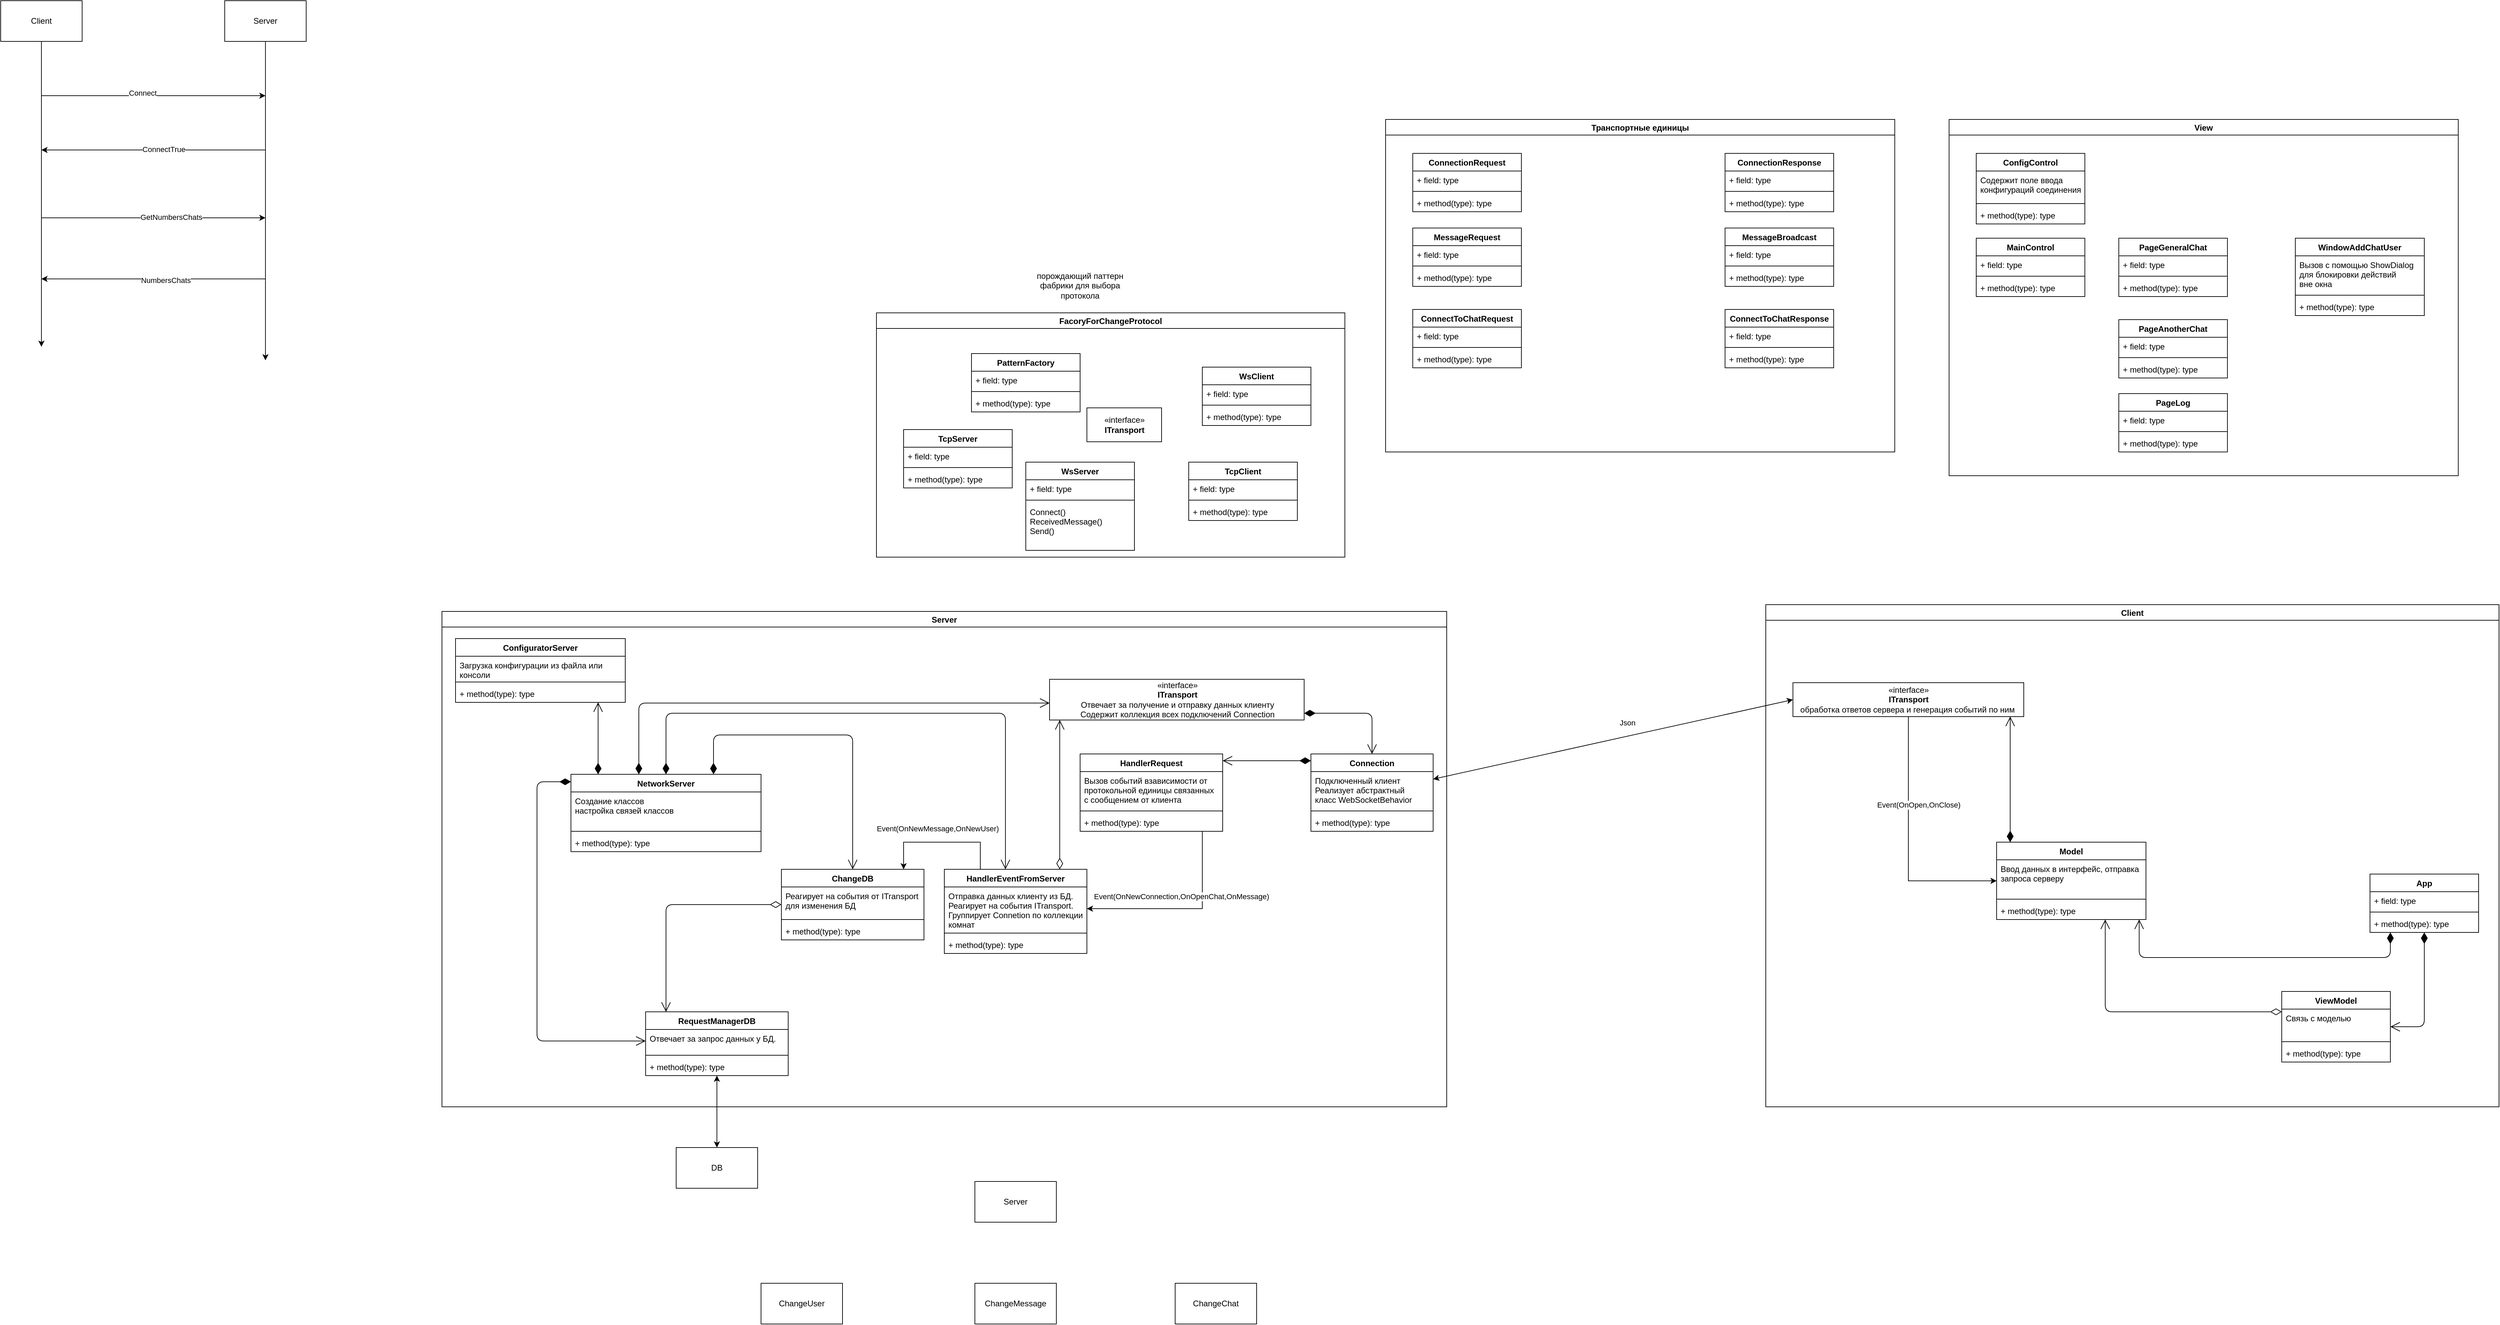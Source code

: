 <mxfile version="13.7.9" type="device"><diagram id="jse17iVmVhBiefRwXNWF" name="Page-1"><mxGraphModel dx="3362" dy="1932" grid="1" gridSize="10" guides="1" tooltips="1" connect="1" arrows="1" fold="1" page="1" pageScale="1" pageWidth="850" pageHeight="1100" math="0" shadow="0"><root><mxCell id="0"/><mxCell id="1" parent="0"/><mxCell id="Xx_1zSFex9UAp5-x8c1F-37" value="Server" style="swimlane;" parent="1" vertex="1"><mxGeometry x="-1000" y="-120" width="1480" height="730" as="geometry"/></mxCell><mxCell id="-w2Rr8TFvoVWW7aLAeK2-1" value="ConfiguratorServer" style="swimlane;fontStyle=1;align=center;verticalAlign=top;childLayout=stackLayout;horizontal=1;startSize=26;horizontalStack=0;resizeParent=1;resizeParentMax=0;resizeLast=0;collapsible=1;marginBottom=0;" parent="Xx_1zSFex9UAp5-x8c1F-37" vertex="1"><mxGeometry x="20" y="40" width="250" height="94" as="geometry"/></mxCell><mxCell id="-w2Rr8TFvoVWW7aLAeK2-2" value="Загрузка конфигурации из файла или &#10;консоли" style="text;strokeColor=none;fillColor=none;align=left;verticalAlign=top;spacingLeft=4;spacingRight=4;overflow=hidden;rotatable=0;points=[[0,0.5],[1,0.5]];portConstraint=eastwest;" parent="-w2Rr8TFvoVWW7aLAeK2-1" vertex="1"><mxGeometry y="26" width="250" height="34" as="geometry"/></mxCell><mxCell id="-w2Rr8TFvoVWW7aLAeK2-3" value="" style="line;strokeWidth=1;fillColor=none;align=left;verticalAlign=middle;spacingTop=-1;spacingLeft=3;spacingRight=3;rotatable=0;labelPosition=right;points=[];portConstraint=eastwest;" parent="-w2Rr8TFvoVWW7aLAeK2-1" vertex="1"><mxGeometry y="60" width="250" height="8" as="geometry"/></mxCell><mxCell id="-w2Rr8TFvoVWW7aLAeK2-4" value="+ method(type): type" style="text;strokeColor=none;fillColor=none;align=left;verticalAlign=top;spacingLeft=4;spacingRight=4;overflow=hidden;rotatable=0;points=[[0,0.5],[1,0.5]];portConstraint=eastwest;" parent="-w2Rr8TFvoVWW7aLAeK2-1" vertex="1"><mxGeometry y="68" width="250" height="26" as="geometry"/></mxCell><mxCell id="-w2Rr8TFvoVWW7aLAeK2-32" value="Connection" style="swimlane;fontStyle=1;align=center;verticalAlign=top;childLayout=stackLayout;horizontal=1;startSize=26;horizontalStack=0;resizeParent=1;resizeParentMax=0;resizeLast=0;collapsible=1;marginBottom=0;" parent="Xx_1zSFex9UAp5-x8c1F-37" vertex="1"><mxGeometry x="1280" y="210" width="180" height="114" as="geometry"/></mxCell><mxCell id="-w2Rr8TFvoVWW7aLAeK2-33" value="Подключенный клиент&#10;Реализует абстрактный &#10;класс WebSocketBehavior" style="text;strokeColor=none;fillColor=none;align=left;verticalAlign=top;spacingLeft=4;spacingRight=4;overflow=hidden;rotatable=0;points=[[0,0.5],[1,0.5]];portConstraint=eastwest;" parent="-w2Rr8TFvoVWW7aLAeK2-32" vertex="1"><mxGeometry y="26" width="180" height="54" as="geometry"/></mxCell><mxCell id="-w2Rr8TFvoVWW7aLAeK2-34" value="" style="line;strokeWidth=1;fillColor=none;align=left;verticalAlign=middle;spacingTop=-1;spacingLeft=3;spacingRight=3;rotatable=0;labelPosition=right;points=[];portConstraint=eastwest;" parent="-w2Rr8TFvoVWW7aLAeK2-32" vertex="1"><mxGeometry y="80" width="180" height="8" as="geometry"/></mxCell><mxCell id="-w2Rr8TFvoVWW7aLAeK2-35" value="+ method(type): type" style="text;strokeColor=none;fillColor=none;align=left;verticalAlign=top;spacingLeft=4;spacingRight=4;overflow=hidden;rotatable=0;points=[[0,0.5],[1,0.5]];portConstraint=eastwest;" parent="-w2Rr8TFvoVWW7aLAeK2-32" vertex="1"><mxGeometry y="88" width="180" height="26" as="geometry"/></mxCell><mxCell id="-w2Rr8TFvoVWW7aLAeK2-37" value="HandlerRequest" style="swimlane;fontStyle=1;align=center;verticalAlign=top;childLayout=stackLayout;horizontal=1;startSize=26;horizontalStack=0;resizeParent=1;resizeParentMax=0;resizeLast=0;collapsible=1;marginBottom=0;" parent="Xx_1zSFex9UAp5-x8c1F-37" vertex="1"><mxGeometry x="940" y="210" width="210" height="114" as="geometry"/></mxCell><mxCell id="-w2Rr8TFvoVWW7aLAeK2-38" value="Вызов событий взависимости от&#10;протокольной единицы связанных&#10;с сообщением от клиента" style="text;strokeColor=none;fillColor=none;align=left;verticalAlign=top;spacingLeft=4;spacingRight=4;overflow=hidden;rotatable=0;points=[[0,0.5],[1,0.5]];portConstraint=eastwest;" parent="-w2Rr8TFvoVWW7aLAeK2-37" vertex="1"><mxGeometry y="26" width="210" height="54" as="geometry"/></mxCell><mxCell id="-w2Rr8TFvoVWW7aLAeK2-39" value="" style="line;strokeWidth=1;fillColor=none;align=left;verticalAlign=middle;spacingTop=-1;spacingLeft=3;spacingRight=3;rotatable=0;labelPosition=right;points=[];portConstraint=eastwest;" parent="-w2Rr8TFvoVWW7aLAeK2-37" vertex="1"><mxGeometry y="80" width="210" height="8" as="geometry"/></mxCell><mxCell id="-w2Rr8TFvoVWW7aLAeK2-40" value="+ method(type): type" style="text;strokeColor=none;fillColor=none;align=left;verticalAlign=top;spacingLeft=4;spacingRight=4;overflow=hidden;rotatable=0;points=[[0,0.5],[1,0.5]];portConstraint=eastwest;" parent="-w2Rr8TFvoVWW7aLAeK2-37" vertex="1"><mxGeometry y="88" width="210" height="26" as="geometry"/></mxCell><mxCell id="Xx_1zSFex9UAp5-x8c1F-51" value="NetworkServer" style="swimlane;fontStyle=1;align=center;verticalAlign=top;childLayout=stackLayout;horizontal=1;startSize=26;horizontalStack=0;resizeParent=1;resizeParentMax=0;resizeLast=0;collapsible=1;marginBottom=0;" parent="Xx_1zSFex9UAp5-x8c1F-37" vertex="1"><mxGeometry x="190" y="240" width="280" height="114" as="geometry"/></mxCell><mxCell id="Xx_1zSFex9UAp5-x8c1F-52" value="Создание классов&#10;настройка связей классов" style="text;strokeColor=none;fillColor=none;align=left;verticalAlign=top;spacingLeft=4;spacingRight=4;overflow=hidden;rotatable=0;points=[[0,0.5],[1,0.5]];portConstraint=eastwest;" parent="Xx_1zSFex9UAp5-x8c1F-51" vertex="1"><mxGeometry y="26" width="280" height="54" as="geometry"/></mxCell><mxCell id="Xx_1zSFex9UAp5-x8c1F-53" value="" style="line;strokeWidth=1;fillColor=none;align=left;verticalAlign=middle;spacingTop=-1;spacingLeft=3;spacingRight=3;rotatable=0;labelPosition=right;points=[];portConstraint=eastwest;" parent="Xx_1zSFex9UAp5-x8c1F-51" vertex="1"><mxGeometry y="80" width="280" height="8" as="geometry"/></mxCell><mxCell id="Xx_1zSFex9UAp5-x8c1F-54" value="+ method(type): type" style="text;strokeColor=none;fillColor=none;align=left;verticalAlign=top;spacingLeft=4;spacingRight=4;overflow=hidden;rotatable=0;points=[[0,0.5],[1,0.5]];portConstraint=eastwest;" parent="Xx_1zSFex9UAp5-x8c1F-51" vertex="1"><mxGeometry y="88" width="280" height="26" as="geometry"/></mxCell><mxCell id="DeAmgJyLJ6oGBZ568xcS-81" value="Event(OnNewMessage,OnNewUser)" style="edgeStyle=orthogonalEdgeStyle;rounded=0;orthogonalLoop=1;jettySize=auto;html=1;" parent="Xx_1zSFex9UAp5-x8c1F-37" source="zUC1sr2OOhzAdwgwk2Mr-27" target="zUC1sr2OOhzAdwgwk2Mr-1" edge="1"><mxGeometry x="0.067" y="-20" relative="1" as="geometry"><mxPoint x="770" y="370" as="sourcePoint"/><Array as="points"><mxPoint x="793" y="340"/><mxPoint x="680" y="340"/></Array><mxPoint as="offset"/></mxGeometry></mxCell><mxCell id="zUC1sr2OOhzAdwgwk2Mr-27" value="HandlerEventFromServer" style="swimlane;fontStyle=1;align=center;verticalAlign=top;childLayout=stackLayout;horizontal=1;startSize=26;horizontalStack=0;resizeParent=1;resizeParentMax=0;resizeLast=0;collapsible=1;marginBottom=0;" parent="Xx_1zSFex9UAp5-x8c1F-37" vertex="1"><mxGeometry x="740" y="380" width="210" height="124" as="geometry"/></mxCell><mxCell id="zUC1sr2OOhzAdwgwk2Mr-28" value="Отправка данных клиенту из БД. &#10;Реагирует на события ITransport.&#10;Группирует Connetion по коллекции&#10;комнат" style="text;strokeColor=none;fillColor=none;align=left;verticalAlign=top;spacingLeft=4;spacingRight=4;overflow=hidden;rotatable=0;points=[[0,0.5],[1,0.5]];portConstraint=eastwest;" parent="zUC1sr2OOhzAdwgwk2Mr-27" vertex="1"><mxGeometry y="26" width="210" height="64" as="geometry"/></mxCell><mxCell id="zUC1sr2OOhzAdwgwk2Mr-29" value="" style="line;strokeWidth=1;fillColor=none;align=left;verticalAlign=middle;spacingTop=-1;spacingLeft=3;spacingRight=3;rotatable=0;labelPosition=right;points=[];portConstraint=eastwest;" parent="zUC1sr2OOhzAdwgwk2Mr-27" vertex="1"><mxGeometry y="90" width="210" height="8" as="geometry"/></mxCell><mxCell id="zUC1sr2OOhzAdwgwk2Mr-30" value="+ method(type): type" style="text;strokeColor=none;fillColor=none;align=left;verticalAlign=top;spacingLeft=4;spacingRight=4;overflow=hidden;rotatable=0;points=[[0,0.5],[1,0.5]];portConstraint=eastwest;" parent="zUC1sr2OOhzAdwgwk2Mr-27" vertex="1"><mxGeometry y="98" width="210" height="26" as="geometry"/></mxCell><mxCell id="zUC1sr2OOhzAdwgwk2Mr-1" value="ChangeDB" style="swimlane;fontStyle=1;align=center;verticalAlign=top;childLayout=stackLayout;horizontal=1;startSize=26;horizontalStack=0;resizeParent=1;resizeParentMax=0;resizeLast=0;collapsible=1;marginBottom=0;" parent="Xx_1zSFex9UAp5-x8c1F-37" vertex="1"><mxGeometry x="500" y="380" width="210" height="104" as="geometry"><mxRectangle x="60" y="160" width="100" height="26" as="alternateBounds"/></mxGeometry></mxCell><mxCell id="zUC1sr2OOhzAdwgwk2Mr-2" value="Реагирует на события от ITransport&#10;для изменения БД" style="text;strokeColor=none;fillColor=none;align=left;verticalAlign=top;spacingLeft=4;spacingRight=4;overflow=hidden;rotatable=0;points=[[0,0.5],[1,0.5]];portConstraint=eastwest;" parent="zUC1sr2OOhzAdwgwk2Mr-1" vertex="1"><mxGeometry y="26" width="210" height="44" as="geometry"/></mxCell><mxCell id="zUC1sr2OOhzAdwgwk2Mr-3" value="" style="line;strokeWidth=1;fillColor=none;align=left;verticalAlign=middle;spacingTop=-1;spacingLeft=3;spacingRight=3;rotatable=0;labelPosition=right;points=[];portConstraint=eastwest;" parent="zUC1sr2OOhzAdwgwk2Mr-1" vertex="1"><mxGeometry y="70" width="210" height="8" as="geometry"/></mxCell><mxCell id="zUC1sr2OOhzAdwgwk2Mr-4" value="+ method(type): type" style="text;strokeColor=none;fillColor=none;align=left;verticalAlign=top;spacingLeft=4;spacingRight=4;overflow=hidden;rotatable=0;points=[[0,0.5],[1,0.5]];portConstraint=eastwest;" parent="zUC1sr2OOhzAdwgwk2Mr-1" vertex="1"><mxGeometry y="78" width="210" height="26" as="geometry"/></mxCell><mxCell id="Xx_1zSFex9UAp5-x8c1F-33" value="RequestManagerDB" style="swimlane;fontStyle=1;align=center;verticalAlign=top;childLayout=stackLayout;horizontal=1;startSize=26;horizontalStack=0;resizeParent=1;resizeParentMax=0;resizeLast=0;collapsible=1;marginBottom=0;" parent="Xx_1zSFex9UAp5-x8c1F-37" vertex="1"><mxGeometry x="300" y="590" width="210" height="94" as="geometry"/></mxCell><mxCell id="Xx_1zSFex9UAp5-x8c1F-34" value="Отвечает за запрос данных у БД." style="text;strokeColor=none;fillColor=none;align=left;verticalAlign=top;spacingLeft=4;spacingRight=4;overflow=hidden;rotatable=0;points=[[0,0.5],[1,0.5]];portConstraint=eastwest;" parent="Xx_1zSFex9UAp5-x8c1F-33" vertex="1"><mxGeometry y="26" width="210" height="34" as="geometry"/></mxCell><mxCell id="Xx_1zSFex9UAp5-x8c1F-35" value="" style="line;strokeWidth=1;fillColor=none;align=left;verticalAlign=middle;spacingTop=-1;spacingLeft=3;spacingRight=3;rotatable=0;labelPosition=right;points=[];portConstraint=eastwest;" parent="Xx_1zSFex9UAp5-x8c1F-33" vertex="1"><mxGeometry y="60" width="210" height="8" as="geometry"/></mxCell><mxCell id="Xx_1zSFex9UAp5-x8c1F-36" value="+ method(type): type" style="text;strokeColor=none;fillColor=none;align=left;verticalAlign=top;spacingLeft=4;spacingRight=4;overflow=hidden;rotatable=0;points=[[0,0.5],[1,0.5]];portConstraint=eastwest;" parent="Xx_1zSFex9UAp5-x8c1F-33" vertex="1"><mxGeometry y="68" width="210" height="26" as="geometry"/></mxCell><mxCell id="DeAmgJyLJ6oGBZ568xcS-78" value="Event(OnNewConnection,OnOpenChat,OnMessage)" style="edgeStyle=orthogonalEdgeStyle;rounded=0;orthogonalLoop=1;jettySize=auto;html=1;" parent="Xx_1zSFex9UAp5-x8c1F-37" source="-w2Rr8TFvoVWW7aLAeK2-37" target="zUC1sr2OOhzAdwgwk2Mr-28" edge="1"><mxGeometry x="0.022" y="-18" relative="1" as="geometry"><mxPoint x="1176" y="210" as="sourcePoint"/><Array as="points"><mxPoint x="1120" y="438"/></Array><mxPoint as="offset"/></mxGeometry></mxCell><mxCell id="zUC1sr2OOhzAdwgwk2Mr-25" value="«interface»&lt;br&gt;&lt;b&gt;ITransport&lt;br&gt;&lt;/b&gt;Отвечает за получение и отправку данных клиенту&lt;br&gt;Содержит коллекция всех подключений Connection" style="html=1;" parent="Xx_1zSFex9UAp5-x8c1F-37" vertex="1"><mxGeometry x="895" y="100" width="375" height="60" as="geometry"/></mxCell><mxCell id="tzjQvnnf768sTt3wcMnn-1" value="" style="endArrow=open;html=1;endSize=12;startArrow=diamondThin;startSize=14;startFill=1;edgeStyle=orthogonalEdgeStyle;align=left;verticalAlign=bottom;" parent="Xx_1zSFex9UAp5-x8c1F-37" source="Xx_1zSFex9UAp5-x8c1F-51" target="zUC1sr2OOhzAdwgwk2Mr-27" edge="1"><mxGeometry x="-1" y="3" relative="1" as="geometry"><mxPoint x="925" y="160" as="sourcePoint"/><mxPoint x="600" y="310" as="targetPoint"/><Array as="points"><mxPoint x="330" y="150"/><mxPoint x="830" y="150"/></Array></mxGeometry></mxCell><mxCell id="tzjQvnnf768sTt3wcMnn-5" value="" style="endArrow=open;html=1;endSize=12;startArrow=diamondThin;startSize=14;startFill=1;edgeStyle=orthogonalEdgeStyle;align=left;verticalAlign=bottom;" parent="Xx_1zSFex9UAp5-x8c1F-37" source="Xx_1zSFex9UAp5-x8c1F-51" target="zUC1sr2OOhzAdwgwk2Mr-1" edge="1"><mxGeometry x="-0.081" y="-18" relative="1" as="geometry"><mxPoint x="349" y="230" as="sourcePoint"/><mxPoint x="600" y="345" as="targetPoint"/><Array as="points"><mxPoint x="400" y="182"/><mxPoint x="605" y="182"/></Array><mxPoint as="offset"/></mxGeometry></mxCell><mxCell id="tzjQvnnf768sTt3wcMnn-7" value="" style="endArrow=open;html=1;endSize=12;startArrow=diamondThin;startSize=14;startFill=0;edgeStyle=orthogonalEdgeStyle;align=left;verticalAlign=bottom;" parent="Xx_1zSFex9UAp5-x8c1F-37" source="zUC1sr2OOhzAdwgwk2Mr-1" target="Xx_1zSFex9UAp5-x8c1F-33" edge="1"><mxGeometry x="-1" y="3" relative="1" as="geometry"><mxPoint x="298" y="550" as="sourcePoint"/><mxPoint x="740" y="380" as="targetPoint"/><Array as="points"><mxPoint x="330" y="432"/></Array></mxGeometry></mxCell><mxCell id="-w2Rr8TFvoVWW7aLAeK2-5" value="" style="endArrow=open;html=1;endSize=12;startArrow=diamondThin;startSize=14;startFill=1;edgeStyle=orthogonalEdgeStyle;align=left;verticalAlign=bottom;" parent="Xx_1zSFex9UAp5-x8c1F-37" source="Xx_1zSFex9UAp5-x8c1F-51" target="-w2Rr8TFvoVWW7aLAeK2-1" edge="1"><mxGeometry x="-1" y="3" relative="1" as="geometry"><mxPoint x="130" y="180" as="sourcePoint"/><mxPoint x="160" y="180" as="targetPoint"/><Array as="points"><mxPoint x="230" y="200"/><mxPoint x="230" y="200"/></Array></mxGeometry></mxCell><mxCell id="-w2Rr8TFvoVWW7aLAeK2-9" value="" style="endArrow=open;html=1;endSize=12;startArrow=diamondThin;startSize=14;startFill=1;edgeStyle=orthogonalEdgeStyle;align=left;verticalAlign=bottom;" parent="Xx_1zSFex9UAp5-x8c1F-37" source="Xx_1zSFex9UAp5-x8c1F-51" target="zUC1sr2OOhzAdwgwk2Mr-25" edge="1"><mxGeometry x="-1" y="3" relative="1" as="geometry"><mxPoint x="550" y="110" as="sourcePoint"/><mxPoint x="810" y="120" as="targetPoint"/><Array as="points"><mxPoint x="290" y="135"/></Array></mxGeometry></mxCell><mxCell id="-w2Rr8TFvoVWW7aLAeK2-10" value="" style="endArrow=open;html=1;endSize=12;startArrow=diamondThin;startSize=14;startFill=1;edgeStyle=orthogonalEdgeStyle;align=left;verticalAlign=bottom;entryX=0;entryY=0.5;entryDx=0;entryDy=0;" parent="Xx_1zSFex9UAp5-x8c1F-37" source="Xx_1zSFex9UAp5-x8c1F-51" target="Xx_1zSFex9UAp5-x8c1F-34" edge="1"><mxGeometry x="-1" y="3" relative="1" as="geometry"><mxPoint x="120" y="210" as="sourcePoint"/><mxPoint x="430" y="370" as="targetPoint"/><Array as="points"><mxPoint x="140" y="251"/><mxPoint x="140" y="633"/></Array></mxGeometry></mxCell><mxCell id="-w2Rr8TFvoVWW7aLAeK2-42" value="" style="endArrow=open;html=1;endSize=12;startArrow=diamondThin;startSize=14;startFill=1;edgeStyle=orthogonalEdgeStyle;align=left;verticalAlign=bottom;" parent="Xx_1zSFex9UAp5-x8c1F-37" source="-w2Rr8TFvoVWW7aLAeK2-32" target="-w2Rr8TFvoVWW7aLAeK2-37" edge="1"><mxGeometry x="-1" y="3" relative="1" as="geometry"><mxPoint x="1190" y="190" as="sourcePoint"/><mxPoint x="810" y="220" as="targetPoint"/><Array as="points"><mxPoint x="1270" y="220"/><mxPoint x="1270" y="220"/></Array></mxGeometry></mxCell><mxCell id="-w2Rr8TFvoVWW7aLAeK2-43" value="" style="endArrow=open;html=1;endSize=12;startArrow=diamondThin;startSize=14;startFill=1;edgeStyle=orthogonalEdgeStyle;align=left;verticalAlign=bottom;" parent="Xx_1zSFex9UAp5-x8c1F-37" source="zUC1sr2OOhzAdwgwk2Mr-25" target="-w2Rr8TFvoVWW7aLAeK2-32" edge="1"><mxGeometry x="-1" y="3" relative="1" as="geometry"><mxPoint x="1000" y="340" as="sourcePoint"/><mxPoint x="1310" y="200" as="targetPoint"/><Array as="points"><mxPoint x="1370" y="150"/></Array></mxGeometry></mxCell><mxCell id="B8XiJwWMcWQTUmsNgJ9B-1" value="" style="endArrow=open;html=1;endSize=12;startArrow=diamondThin;startSize=14;startFill=0;edgeStyle=orthogonalEdgeStyle;align=left;verticalAlign=bottom;" parent="Xx_1zSFex9UAp5-x8c1F-37" source="zUC1sr2OOhzAdwgwk2Mr-27" target="zUC1sr2OOhzAdwgwk2Mr-25" edge="1"><mxGeometry x="-1" y="3" relative="1" as="geometry"><mxPoint x="1130" y="390" as="sourcePoint"/><mxPoint x="1290" y="390" as="targetPoint"/><Array as="points"><mxPoint x="910" y="240"/><mxPoint x="910" y="240"/></Array></mxGeometry></mxCell><mxCell id="Xx_1zSFex9UAp5-x8c1F-55" value="FacoryForChangeProtocol" style="swimlane;" parent="1" vertex="1"><mxGeometry x="-360" y="-560" width="690" height="360" as="geometry"/></mxCell><mxCell id="DeAmgJyLJ6oGBZ568xcS-56" value="WsClient" style="swimlane;fontStyle=1;align=center;verticalAlign=top;childLayout=stackLayout;horizontal=1;startSize=26;horizontalStack=0;resizeParent=1;resizeParentMax=0;resizeLast=0;collapsible=1;marginBottom=0;" parent="Xx_1zSFex9UAp5-x8c1F-55" vertex="1"><mxGeometry x="480" y="80" width="160" height="86" as="geometry"/></mxCell><mxCell id="DeAmgJyLJ6oGBZ568xcS-57" value="+ field: type" style="text;strokeColor=none;fillColor=none;align=left;verticalAlign=top;spacingLeft=4;spacingRight=4;overflow=hidden;rotatable=0;points=[[0,0.5],[1,0.5]];portConstraint=eastwest;" parent="DeAmgJyLJ6oGBZ568xcS-56" vertex="1"><mxGeometry y="26" width="160" height="26" as="geometry"/></mxCell><mxCell id="DeAmgJyLJ6oGBZ568xcS-58" value="" style="line;strokeWidth=1;fillColor=none;align=left;verticalAlign=middle;spacingTop=-1;spacingLeft=3;spacingRight=3;rotatable=0;labelPosition=right;points=[];portConstraint=eastwest;" parent="DeAmgJyLJ6oGBZ568xcS-56" vertex="1"><mxGeometry y="52" width="160" height="8" as="geometry"/></mxCell><mxCell id="DeAmgJyLJ6oGBZ568xcS-59" value="+ method(type): type" style="text;strokeColor=none;fillColor=none;align=left;verticalAlign=top;spacingLeft=4;spacingRight=4;overflow=hidden;rotatable=0;points=[[0,0.5],[1,0.5]];portConstraint=eastwest;" parent="DeAmgJyLJ6oGBZ568xcS-56" vertex="1"><mxGeometry y="60" width="160" height="26" as="geometry"/></mxCell><mxCell id="Xx_1zSFex9UAp5-x8c1F-47" value="PatternFactory" style="swimlane;fontStyle=1;align=center;verticalAlign=top;childLayout=stackLayout;horizontal=1;startSize=26;horizontalStack=0;resizeParent=1;resizeParentMax=0;resizeLast=0;collapsible=1;marginBottom=0;" parent="Xx_1zSFex9UAp5-x8c1F-55" vertex="1"><mxGeometry x="140" y="60" width="160" height="86" as="geometry"/></mxCell><mxCell id="Xx_1zSFex9UAp5-x8c1F-48" value="+ field: type" style="text;strokeColor=none;fillColor=none;align=left;verticalAlign=top;spacingLeft=4;spacingRight=4;overflow=hidden;rotatable=0;points=[[0,0.5],[1,0.5]];portConstraint=eastwest;" parent="Xx_1zSFex9UAp5-x8c1F-47" vertex="1"><mxGeometry y="26" width="160" height="26" as="geometry"/></mxCell><mxCell id="Xx_1zSFex9UAp5-x8c1F-49" value="" style="line;strokeWidth=1;fillColor=none;align=left;verticalAlign=middle;spacingTop=-1;spacingLeft=3;spacingRight=3;rotatable=0;labelPosition=right;points=[];portConstraint=eastwest;" parent="Xx_1zSFex9UAp5-x8c1F-47" vertex="1"><mxGeometry y="52" width="160" height="8" as="geometry"/></mxCell><mxCell id="Xx_1zSFex9UAp5-x8c1F-50" value="+ method(type): type" style="text;strokeColor=none;fillColor=none;align=left;verticalAlign=top;spacingLeft=4;spacingRight=4;overflow=hidden;rotatable=0;points=[[0,0.5],[1,0.5]];portConstraint=eastwest;" parent="Xx_1zSFex9UAp5-x8c1F-47" vertex="1"><mxGeometry y="60" width="160" height="26" as="geometry"/></mxCell><mxCell id="Xx_1zSFex9UAp5-x8c1F-43" value="TcpServer" style="swimlane;fontStyle=1;align=center;verticalAlign=top;childLayout=stackLayout;horizontal=1;startSize=26;horizontalStack=0;resizeParent=1;resizeParentMax=0;resizeLast=0;collapsible=1;marginBottom=0;" parent="Xx_1zSFex9UAp5-x8c1F-55" vertex="1"><mxGeometry x="40" y="172" width="160" height="86" as="geometry"/></mxCell><mxCell id="Xx_1zSFex9UAp5-x8c1F-44" value="+ field: type" style="text;strokeColor=none;fillColor=none;align=left;verticalAlign=top;spacingLeft=4;spacingRight=4;overflow=hidden;rotatable=0;points=[[0,0.5],[1,0.5]];portConstraint=eastwest;" parent="Xx_1zSFex9UAp5-x8c1F-43" vertex="1"><mxGeometry y="26" width="160" height="26" as="geometry"/></mxCell><mxCell id="Xx_1zSFex9UAp5-x8c1F-45" value="" style="line;strokeWidth=1;fillColor=none;align=left;verticalAlign=middle;spacingTop=-1;spacingLeft=3;spacingRight=3;rotatable=0;labelPosition=right;points=[];portConstraint=eastwest;" parent="Xx_1zSFex9UAp5-x8c1F-43" vertex="1"><mxGeometry y="52" width="160" height="8" as="geometry"/></mxCell><mxCell id="Xx_1zSFex9UAp5-x8c1F-46" value="+ method(type): type" style="text;strokeColor=none;fillColor=none;align=left;verticalAlign=top;spacingLeft=4;spacingRight=4;overflow=hidden;rotatable=0;points=[[0,0.5],[1,0.5]];portConstraint=eastwest;" parent="Xx_1zSFex9UAp5-x8c1F-43" vertex="1"><mxGeometry y="60" width="160" height="26" as="geometry"/></mxCell><mxCell id="Xx_1zSFex9UAp5-x8c1F-42" value="«interface»&lt;br&gt;&lt;b&gt;ITransport&lt;/b&gt;" style="html=1;" parent="Xx_1zSFex9UAp5-x8c1F-55" vertex="1"><mxGeometry x="310" y="140" width="110" height="50" as="geometry"/></mxCell><mxCell id="DeAmgJyLJ6oGBZ568xcS-60" value="TcpClient" style="swimlane;fontStyle=1;align=center;verticalAlign=top;childLayout=stackLayout;horizontal=1;startSize=26;horizontalStack=0;resizeParent=1;resizeParentMax=0;resizeLast=0;collapsible=1;marginBottom=0;" parent="Xx_1zSFex9UAp5-x8c1F-55" vertex="1"><mxGeometry x="460" y="220" width="160" height="86" as="geometry"/></mxCell><mxCell id="DeAmgJyLJ6oGBZ568xcS-61" value="+ field: type" style="text;strokeColor=none;fillColor=none;align=left;verticalAlign=top;spacingLeft=4;spacingRight=4;overflow=hidden;rotatable=0;points=[[0,0.5],[1,0.5]];portConstraint=eastwest;" parent="DeAmgJyLJ6oGBZ568xcS-60" vertex="1"><mxGeometry y="26" width="160" height="26" as="geometry"/></mxCell><mxCell id="DeAmgJyLJ6oGBZ568xcS-62" value="" style="line;strokeWidth=1;fillColor=none;align=left;verticalAlign=middle;spacingTop=-1;spacingLeft=3;spacingRight=3;rotatable=0;labelPosition=right;points=[];portConstraint=eastwest;" parent="DeAmgJyLJ6oGBZ568xcS-60" vertex="1"><mxGeometry y="52" width="160" height="8" as="geometry"/></mxCell><mxCell id="DeAmgJyLJ6oGBZ568xcS-63" value="+ method(type): type" style="text;strokeColor=none;fillColor=none;align=left;verticalAlign=top;spacingLeft=4;spacingRight=4;overflow=hidden;rotatable=0;points=[[0,0.5],[1,0.5]];portConstraint=eastwest;" parent="DeAmgJyLJ6oGBZ568xcS-60" vertex="1"><mxGeometry y="60" width="160" height="26" as="geometry"/></mxCell><mxCell id="Xx_1zSFex9UAp5-x8c1F-56" value="WsServer" style="swimlane;fontStyle=1;align=center;verticalAlign=top;childLayout=stackLayout;horizontal=1;startSize=26;horizontalStack=0;resizeParent=1;resizeParentMax=0;resizeLast=0;collapsible=1;marginBottom=0;" parent="Xx_1zSFex9UAp5-x8c1F-55" vertex="1"><mxGeometry x="220" y="220" width="160" height="130" as="geometry"><mxRectangle x="60" y="160" width="100" height="26" as="alternateBounds"/></mxGeometry></mxCell><mxCell id="Xx_1zSFex9UAp5-x8c1F-57" value="+ field: type" style="text;strokeColor=none;fillColor=none;align=left;verticalAlign=top;spacingLeft=4;spacingRight=4;overflow=hidden;rotatable=0;points=[[0,0.5],[1,0.5]];portConstraint=eastwest;" parent="Xx_1zSFex9UAp5-x8c1F-56" vertex="1"><mxGeometry y="26" width="160" height="26" as="geometry"/></mxCell><mxCell id="Xx_1zSFex9UAp5-x8c1F-58" value="" style="line;strokeWidth=1;fillColor=none;align=left;verticalAlign=middle;spacingTop=-1;spacingLeft=3;spacingRight=3;rotatable=0;labelPosition=right;points=[];portConstraint=eastwest;" parent="Xx_1zSFex9UAp5-x8c1F-56" vertex="1"><mxGeometry y="52" width="160" height="8" as="geometry"/></mxCell><mxCell id="Xx_1zSFex9UAp5-x8c1F-59" value="Connect()&#10;ReceivedMessage()&#10;Send()" style="text;strokeColor=none;fillColor=none;align=left;verticalAlign=top;spacingLeft=4;spacingRight=4;overflow=hidden;rotatable=0;points=[[0,0.5],[1,0.5]];portConstraint=eastwest;" parent="Xx_1zSFex9UAp5-x8c1F-56" vertex="1"><mxGeometry y="60" width="160" height="70" as="geometry"/></mxCell><mxCell id="zUC1sr2OOhzAdwgwk2Mr-5" value="Client" style="swimlane;startSize=23;" parent="1" vertex="1"><mxGeometry x="950" y="-130" width="1080" height="740" as="geometry"/></mxCell><mxCell id="DeAmgJyLJ6oGBZ568xcS-73" value="Event(OnOpen,OnClose)" style="edgeStyle=orthogonalEdgeStyle;rounded=0;orthogonalLoop=1;jettySize=auto;html=1;" parent="zUC1sr2OOhzAdwgwk2Mr-5" source="zUC1sr2OOhzAdwgwk2Mr-32" target="zUC1sr2OOhzAdwgwk2Mr-14" edge="1"><mxGeometry x="-0.3" y="15" relative="1" as="geometry"><mxPoint x="170" y="200" as="sourcePoint"/><mxPoint x="310" y="260" as="targetPoint"/><Array as="points"><mxPoint x="210" y="407"/></Array><mxPoint as="offset"/></mxGeometry></mxCell><mxCell id="zUC1sr2OOhzAdwgwk2Mr-32" value="«interface»&lt;br&gt;&lt;b&gt;ITransport&lt;br&gt;&lt;/b&gt;обработка ответов сервера и генерация событий по ним&amp;nbsp;&lt;b&gt;&lt;br&gt;&lt;/b&gt;" style="html=1;" parent="zUC1sr2OOhzAdwgwk2Mr-5" vertex="1"><mxGeometry x="40" y="115" width="340" height="50" as="geometry"/></mxCell><mxCell id="DeAmgJyLJ6oGBZ568xcS-86" value="" style="endArrow=open;html=1;endSize=12;startArrow=diamondThin;startSize=14;startFill=1;edgeStyle=orthogonalEdgeStyle;align=left;verticalAlign=bottom;" parent="zUC1sr2OOhzAdwgwk2Mr-5" source="zUC1sr2OOhzAdwgwk2Mr-14" target="zUC1sr2OOhzAdwgwk2Mr-32" edge="1"><mxGeometry x="-1" y="3" relative="1" as="geometry"><mxPoint x="780" y="70.059" as="sourcePoint"/><mxPoint x="580" y="70" as="targetPoint"/><Array as="points"><mxPoint x="360" y="330"/><mxPoint x="360" y="330"/></Array></mxGeometry></mxCell><mxCell id="zUC1sr2OOhzAdwgwk2Mr-14" value="Model" style="swimlane;fontStyle=1;align=center;verticalAlign=top;childLayout=stackLayout;horizontal=1;startSize=26;horizontalStack=0;resizeParent=1;resizeParentMax=0;resizeLast=0;collapsible=1;marginBottom=0;" parent="zUC1sr2OOhzAdwgwk2Mr-5" vertex="1"><mxGeometry x="340" y="350" width="220" height="114" as="geometry"><mxRectangle x="60" y="160" width="100" height="26" as="alternateBounds"/></mxGeometry></mxCell><mxCell id="zUC1sr2OOhzAdwgwk2Mr-15" value="Ввод данных в интерфейс, отправка &#10;запроса серверу" style="text;strokeColor=none;fillColor=none;align=left;verticalAlign=top;spacingLeft=4;spacingRight=4;overflow=hidden;rotatable=0;points=[[0,0.5],[1,0.5]];portConstraint=eastwest;" parent="zUC1sr2OOhzAdwgwk2Mr-14" vertex="1"><mxGeometry y="26" width="220" height="54" as="geometry"/></mxCell><mxCell id="zUC1sr2OOhzAdwgwk2Mr-16" value="" style="line;strokeWidth=1;fillColor=none;align=left;verticalAlign=middle;spacingTop=-1;spacingLeft=3;spacingRight=3;rotatable=0;labelPosition=right;points=[];portConstraint=eastwest;" parent="zUC1sr2OOhzAdwgwk2Mr-14" vertex="1"><mxGeometry y="80" width="220" height="8" as="geometry"/></mxCell><mxCell id="zUC1sr2OOhzAdwgwk2Mr-17" value="+ method(type): type" style="text;strokeColor=none;fillColor=none;align=left;verticalAlign=top;spacingLeft=4;spacingRight=4;overflow=hidden;rotatable=0;points=[[0,0.5],[1,0.5]];portConstraint=eastwest;" parent="zUC1sr2OOhzAdwgwk2Mr-14" vertex="1"><mxGeometry y="88" width="220" height="26" as="geometry"/></mxCell><mxCell id="DeAmgJyLJ6oGBZ568xcS-87" value="App" style="swimlane;fontStyle=1;align=center;verticalAlign=top;childLayout=stackLayout;horizontal=1;startSize=26;horizontalStack=0;resizeParent=1;resizeParentMax=0;resizeLast=0;collapsible=1;marginBottom=0;" parent="zUC1sr2OOhzAdwgwk2Mr-5" vertex="1"><mxGeometry x="890" y="397" width="160" height="86" as="geometry"/></mxCell><mxCell id="DeAmgJyLJ6oGBZ568xcS-88" value="+ field: type" style="text;strokeColor=none;fillColor=none;align=left;verticalAlign=top;spacingLeft=4;spacingRight=4;overflow=hidden;rotatable=0;points=[[0,0.5],[1,0.5]];portConstraint=eastwest;" parent="DeAmgJyLJ6oGBZ568xcS-87" vertex="1"><mxGeometry y="26" width="160" height="26" as="geometry"/></mxCell><mxCell id="DeAmgJyLJ6oGBZ568xcS-89" value="" style="line;strokeWidth=1;fillColor=none;align=left;verticalAlign=middle;spacingTop=-1;spacingLeft=3;spacingRight=3;rotatable=0;labelPosition=right;points=[];portConstraint=eastwest;" parent="DeAmgJyLJ6oGBZ568xcS-87" vertex="1"><mxGeometry y="52" width="160" height="8" as="geometry"/></mxCell><mxCell id="DeAmgJyLJ6oGBZ568xcS-90" value="+ method(type): type" style="text;strokeColor=none;fillColor=none;align=left;verticalAlign=top;spacingLeft=4;spacingRight=4;overflow=hidden;rotatable=0;points=[[0,0.5],[1,0.5]];portConstraint=eastwest;" parent="DeAmgJyLJ6oGBZ568xcS-87" vertex="1"><mxGeometry y="60" width="160" height="26" as="geometry"/></mxCell><mxCell id="DeAmgJyLJ6oGBZ568xcS-91" value="" style="endArrow=open;html=1;endSize=12;startArrow=diamondThin;startSize=14;startFill=1;edgeStyle=orthogonalEdgeStyle;align=left;verticalAlign=bottom;" parent="zUC1sr2OOhzAdwgwk2Mr-5" source="DeAmgJyLJ6oGBZ568xcS-87" target="zUC1sr2OOhzAdwgwk2Mr-14" edge="1"><mxGeometry x="-1" y="3" relative="1" as="geometry"><mxPoint x="850" y="390" as="sourcePoint"/><mxPoint x="870" y="520" as="targetPoint"/><Array as="points"><mxPoint x="920" y="520"/><mxPoint x="550" y="520"/></Array></mxGeometry></mxCell><mxCell id="DeAmgJyLJ6oGBZ568xcS-92" value="" style="endArrow=open;html=1;endSize=12;startArrow=diamondThin;startSize=14;startFill=1;edgeStyle=orthogonalEdgeStyle;align=left;verticalAlign=bottom;" parent="zUC1sr2OOhzAdwgwk2Mr-5" source="DeAmgJyLJ6oGBZ568xcS-87" target="zUC1sr2OOhzAdwgwk2Mr-52" edge="1"><mxGeometry x="-1" y="3" relative="1" as="geometry"><mxPoint x="1010" y="330" as="sourcePoint"/><mxPoint x="1010" y="530" as="targetPoint"/><Array as="points"><mxPoint x="970" y="622"/></Array></mxGeometry></mxCell><mxCell id="DeAmgJyLJ6oGBZ568xcS-93" value="" style="endArrow=open;html=1;endSize=12;startArrow=diamondThin;startSize=14;startFill=0;edgeStyle=orthogonalEdgeStyle;align=left;verticalAlign=bottom;" parent="zUC1sr2OOhzAdwgwk2Mr-5" source="zUC1sr2OOhzAdwgwk2Mr-52" target="zUC1sr2OOhzAdwgwk2Mr-14" edge="1"><mxGeometry x="-1" y="3" relative="1" as="geometry"><mxPoint x="830" y="560" as="sourcePoint"/><mxPoint x="610" y="550" as="targetPoint"/><Array as="points"><mxPoint x="500" y="600"/></Array></mxGeometry></mxCell><mxCell id="zUC1sr2OOhzAdwgwk2Mr-52" value="ViewModel" style="swimlane;fontStyle=1;align=center;verticalAlign=top;childLayout=stackLayout;horizontal=1;startSize=26;horizontalStack=0;resizeParent=1;resizeParentMax=0;resizeLast=0;collapsible=1;marginBottom=0;" parent="zUC1sr2OOhzAdwgwk2Mr-5" vertex="1"><mxGeometry x="760" y="570" width="160" height="104" as="geometry"/></mxCell><mxCell id="zUC1sr2OOhzAdwgwk2Mr-53" value="Связь с моделью" style="text;strokeColor=none;fillColor=none;align=left;verticalAlign=top;spacingLeft=4;spacingRight=4;overflow=hidden;rotatable=0;points=[[0,0.5],[1,0.5]];portConstraint=eastwest;" parent="zUC1sr2OOhzAdwgwk2Mr-52" vertex="1"><mxGeometry y="26" width="160" height="44" as="geometry"/></mxCell><mxCell id="zUC1sr2OOhzAdwgwk2Mr-54" value="" style="line;strokeWidth=1;fillColor=none;align=left;verticalAlign=middle;spacingTop=-1;spacingLeft=3;spacingRight=3;rotatable=0;labelPosition=right;points=[];portConstraint=eastwest;" parent="zUC1sr2OOhzAdwgwk2Mr-52" vertex="1"><mxGeometry y="70" width="160" height="8" as="geometry"/></mxCell><mxCell id="zUC1sr2OOhzAdwgwk2Mr-55" value="+ method(type): type" style="text;strokeColor=none;fillColor=none;align=left;verticalAlign=top;spacingLeft=4;spacingRight=4;overflow=hidden;rotatable=0;points=[[0,0.5],[1,0.5]];portConstraint=eastwest;" parent="zUC1sr2OOhzAdwgwk2Mr-52" vertex="1"><mxGeometry y="78" width="160" height="26" as="geometry"/></mxCell><mxCell id="zUC1sr2OOhzAdwgwk2Mr-24" value="порождающий паттерн фабрики для выбора протокола" style="text;html=1;strokeColor=none;fillColor=none;align=center;verticalAlign=middle;whiteSpace=wrap;rounded=0;" parent="1" vertex="1"><mxGeometry x="-140" y="-610" width="160" height="20" as="geometry"/></mxCell><mxCell id="zUC1sr2OOhzAdwgwk2Mr-26" value="DB" style="rounded=0;whiteSpace=wrap;html=1;" parent="1" vertex="1"><mxGeometry x="-655" y="670" width="120" height="60" as="geometry"/></mxCell><mxCell id="zUC1sr2OOhzAdwgwk2Mr-74" value="" style="endArrow=classic;startArrow=classic;html=1;entryX=0;entryY=0.5;entryDx=0;entryDy=0;" parent="1" source="-w2Rr8TFvoVWW7aLAeK2-32" target="zUC1sr2OOhzAdwgwk2Mr-32" edge="1"><mxGeometry width="50" height="50" relative="1" as="geometry"><mxPoint x="630" y="110" as="sourcePoint"/><mxPoint x="770" y="-10" as="targetPoint"/></mxGeometry></mxCell><mxCell id="zUC1sr2OOhzAdwgwk2Mr-76" value="Json" style="edgeLabel;html=1;align=center;verticalAlign=middle;resizable=0;points=[];" parent="zUC1sr2OOhzAdwgwk2Mr-74" vertex="1" connectable="0"><mxGeometry x="0.076" y="-3" relative="1" as="geometry"><mxPoint y="-22.85" as="offset"/></mxGeometry></mxCell><mxCell id="-w2Rr8TFvoVWW7aLAeK2-7" value="" style="endArrow=classic;startArrow=classic;html=1;exitX=0.5;exitY=0;exitDx=0;exitDy=0;" parent="1" source="zUC1sr2OOhzAdwgwk2Mr-26" target="Xx_1zSFex9UAp5-x8c1F-36" edge="1"><mxGeometry width="50" height="50" relative="1" as="geometry"><mxPoint x="-550" y="660" as="sourcePoint"/><mxPoint x="-500" y="610" as="targetPoint"/></mxGeometry></mxCell><mxCell id="B8XiJwWMcWQTUmsNgJ9B-3" value="Транспортные единицы" style="swimlane;" parent="1" vertex="1"><mxGeometry x="390" y="-845" width="750" height="490" as="geometry"/></mxCell><mxCell id="B8XiJwWMcWQTUmsNgJ9B-8" value="ConnectionResponse" style="swimlane;fontStyle=1;align=center;verticalAlign=top;childLayout=stackLayout;horizontal=1;startSize=26;horizontalStack=0;resizeParent=1;resizeParentMax=0;resizeLast=0;collapsible=1;marginBottom=0;" parent="B8XiJwWMcWQTUmsNgJ9B-3" vertex="1"><mxGeometry x="500" y="50" width="160" height="86" as="geometry"/></mxCell><mxCell id="B8XiJwWMcWQTUmsNgJ9B-9" value="+ field: type" style="text;strokeColor=none;fillColor=none;align=left;verticalAlign=top;spacingLeft=4;spacingRight=4;overflow=hidden;rotatable=0;points=[[0,0.5],[1,0.5]];portConstraint=eastwest;" parent="B8XiJwWMcWQTUmsNgJ9B-8" vertex="1"><mxGeometry y="26" width="160" height="26" as="geometry"/></mxCell><mxCell id="B8XiJwWMcWQTUmsNgJ9B-10" value="" style="line;strokeWidth=1;fillColor=none;align=left;verticalAlign=middle;spacingTop=-1;spacingLeft=3;spacingRight=3;rotatable=0;labelPosition=right;points=[];portConstraint=eastwest;" parent="B8XiJwWMcWQTUmsNgJ9B-8" vertex="1"><mxGeometry y="52" width="160" height="8" as="geometry"/></mxCell><mxCell id="B8XiJwWMcWQTUmsNgJ9B-11" value="+ method(type): type" style="text;strokeColor=none;fillColor=none;align=left;verticalAlign=top;spacingLeft=4;spacingRight=4;overflow=hidden;rotatable=0;points=[[0,0.5],[1,0.5]];portConstraint=eastwest;" parent="B8XiJwWMcWQTUmsNgJ9B-8" vertex="1"><mxGeometry y="60" width="160" height="26" as="geometry"/></mxCell><mxCell id="B8XiJwWMcWQTUmsNgJ9B-4" value="ConnectionRequest" style="swimlane;fontStyle=1;align=center;verticalAlign=top;childLayout=stackLayout;horizontal=1;startSize=26;horizontalStack=0;resizeParent=1;resizeParentMax=0;resizeLast=0;collapsible=1;marginBottom=0;" parent="B8XiJwWMcWQTUmsNgJ9B-3" vertex="1"><mxGeometry x="40" y="50" width="160" height="86" as="geometry"/></mxCell><mxCell id="B8XiJwWMcWQTUmsNgJ9B-5" value="+ field: type" style="text;strokeColor=none;fillColor=none;align=left;verticalAlign=top;spacingLeft=4;spacingRight=4;overflow=hidden;rotatable=0;points=[[0,0.5],[1,0.5]];portConstraint=eastwest;" parent="B8XiJwWMcWQTUmsNgJ9B-4" vertex="1"><mxGeometry y="26" width="160" height="26" as="geometry"/></mxCell><mxCell id="B8XiJwWMcWQTUmsNgJ9B-6" value="" style="line;strokeWidth=1;fillColor=none;align=left;verticalAlign=middle;spacingTop=-1;spacingLeft=3;spacingRight=3;rotatable=0;labelPosition=right;points=[];portConstraint=eastwest;" parent="B8XiJwWMcWQTUmsNgJ9B-4" vertex="1"><mxGeometry y="52" width="160" height="8" as="geometry"/></mxCell><mxCell id="B8XiJwWMcWQTUmsNgJ9B-7" value="+ method(type): type" style="text;strokeColor=none;fillColor=none;align=left;verticalAlign=top;spacingLeft=4;spacingRight=4;overflow=hidden;rotatable=0;points=[[0,0.5],[1,0.5]];portConstraint=eastwest;" parent="B8XiJwWMcWQTUmsNgJ9B-4" vertex="1"><mxGeometry y="60" width="160" height="26" as="geometry"/></mxCell><mxCell id="B8XiJwWMcWQTUmsNgJ9B-16" value="MessageBroadcast" style="swimlane;fontStyle=1;align=center;verticalAlign=top;childLayout=stackLayout;horizontal=1;startSize=26;horizontalStack=0;resizeParent=1;resizeParentMax=0;resizeLast=0;collapsible=1;marginBottom=0;" parent="B8XiJwWMcWQTUmsNgJ9B-3" vertex="1"><mxGeometry x="500" y="160" width="160" height="86" as="geometry"/></mxCell><mxCell id="B8XiJwWMcWQTUmsNgJ9B-17" value="+ field: type" style="text;strokeColor=none;fillColor=none;align=left;verticalAlign=top;spacingLeft=4;spacingRight=4;overflow=hidden;rotatable=0;points=[[0,0.5],[1,0.5]];portConstraint=eastwest;" parent="B8XiJwWMcWQTUmsNgJ9B-16" vertex="1"><mxGeometry y="26" width="160" height="26" as="geometry"/></mxCell><mxCell id="B8XiJwWMcWQTUmsNgJ9B-18" value="" style="line;strokeWidth=1;fillColor=none;align=left;verticalAlign=middle;spacingTop=-1;spacingLeft=3;spacingRight=3;rotatable=0;labelPosition=right;points=[];portConstraint=eastwest;" parent="B8XiJwWMcWQTUmsNgJ9B-16" vertex="1"><mxGeometry y="52" width="160" height="8" as="geometry"/></mxCell><mxCell id="B8XiJwWMcWQTUmsNgJ9B-19" value="+ method(type): type" style="text;strokeColor=none;fillColor=none;align=left;verticalAlign=top;spacingLeft=4;spacingRight=4;overflow=hidden;rotatable=0;points=[[0,0.5],[1,0.5]];portConstraint=eastwest;" parent="B8XiJwWMcWQTUmsNgJ9B-16" vertex="1"><mxGeometry y="60" width="160" height="26" as="geometry"/></mxCell><mxCell id="B8XiJwWMcWQTUmsNgJ9B-12" value="MessageRequest" style="swimlane;fontStyle=1;align=center;verticalAlign=top;childLayout=stackLayout;horizontal=1;startSize=26;horizontalStack=0;resizeParent=1;resizeParentMax=0;resizeLast=0;collapsible=1;marginBottom=0;" parent="B8XiJwWMcWQTUmsNgJ9B-3" vertex="1"><mxGeometry x="40" y="160" width="160" height="86" as="geometry"/></mxCell><mxCell id="B8XiJwWMcWQTUmsNgJ9B-13" value="+ field: type" style="text;strokeColor=none;fillColor=none;align=left;verticalAlign=top;spacingLeft=4;spacingRight=4;overflow=hidden;rotatable=0;points=[[0,0.5],[1,0.5]];portConstraint=eastwest;" parent="B8XiJwWMcWQTUmsNgJ9B-12" vertex="1"><mxGeometry y="26" width="160" height="26" as="geometry"/></mxCell><mxCell id="B8XiJwWMcWQTUmsNgJ9B-14" value="" style="line;strokeWidth=1;fillColor=none;align=left;verticalAlign=middle;spacingTop=-1;spacingLeft=3;spacingRight=3;rotatable=0;labelPosition=right;points=[];portConstraint=eastwest;" parent="B8XiJwWMcWQTUmsNgJ9B-12" vertex="1"><mxGeometry y="52" width="160" height="8" as="geometry"/></mxCell><mxCell id="B8XiJwWMcWQTUmsNgJ9B-15" value="+ method(type): type" style="text;strokeColor=none;fillColor=none;align=left;verticalAlign=top;spacingLeft=4;spacingRight=4;overflow=hidden;rotatable=0;points=[[0,0.5],[1,0.5]];portConstraint=eastwest;" parent="B8XiJwWMcWQTUmsNgJ9B-12" vertex="1"><mxGeometry y="60" width="160" height="26" as="geometry"/></mxCell><mxCell id="B8XiJwWMcWQTUmsNgJ9B-24" value="ConnectToChatResponse" style="swimlane;fontStyle=1;align=center;verticalAlign=top;childLayout=stackLayout;horizontal=1;startSize=26;horizontalStack=0;resizeParent=1;resizeParentMax=0;resizeLast=0;collapsible=1;marginBottom=0;" parent="B8XiJwWMcWQTUmsNgJ9B-3" vertex="1"><mxGeometry x="500" y="280" width="160" height="86" as="geometry"/></mxCell><mxCell id="B8XiJwWMcWQTUmsNgJ9B-25" value="+ field: type" style="text;strokeColor=none;fillColor=none;align=left;verticalAlign=top;spacingLeft=4;spacingRight=4;overflow=hidden;rotatable=0;points=[[0,0.5],[1,0.5]];portConstraint=eastwest;" parent="B8XiJwWMcWQTUmsNgJ9B-24" vertex="1"><mxGeometry y="26" width="160" height="26" as="geometry"/></mxCell><mxCell id="B8XiJwWMcWQTUmsNgJ9B-26" value="" style="line;strokeWidth=1;fillColor=none;align=left;verticalAlign=middle;spacingTop=-1;spacingLeft=3;spacingRight=3;rotatable=0;labelPosition=right;points=[];portConstraint=eastwest;" parent="B8XiJwWMcWQTUmsNgJ9B-24" vertex="1"><mxGeometry y="52" width="160" height="8" as="geometry"/></mxCell><mxCell id="B8XiJwWMcWQTUmsNgJ9B-27" value="+ method(type): type" style="text;strokeColor=none;fillColor=none;align=left;verticalAlign=top;spacingLeft=4;spacingRight=4;overflow=hidden;rotatable=0;points=[[0,0.5],[1,0.5]];portConstraint=eastwest;" parent="B8XiJwWMcWQTUmsNgJ9B-24" vertex="1"><mxGeometry y="60" width="160" height="26" as="geometry"/></mxCell><mxCell id="B8XiJwWMcWQTUmsNgJ9B-20" value="ConnectToChatRequest" style="swimlane;fontStyle=1;align=center;verticalAlign=top;childLayout=stackLayout;horizontal=1;startSize=26;horizontalStack=0;resizeParent=1;resizeParentMax=0;resizeLast=0;collapsible=1;marginBottom=0;" parent="B8XiJwWMcWQTUmsNgJ9B-3" vertex="1"><mxGeometry x="40" y="280" width="160" height="86" as="geometry"/></mxCell><mxCell id="B8XiJwWMcWQTUmsNgJ9B-21" value="+ field: type" style="text;strokeColor=none;fillColor=none;align=left;verticalAlign=top;spacingLeft=4;spacingRight=4;overflow=hidden;rotatable=0;points=[[0,0.5],[1,0.5]];portConstraint=eastwest;" parent="B8XiJwWMcWQTUmsNgJ9B-20" vertex="1"><mxGeometry y="26" width="160" height="26" as="geometry"/></mxCell><mxCell id="B8XiJwWMcWQTUmsNgJ9B-22" value="" style="line;strokeWidth=1;fillColor=none;align=left;verticalAlign=middle;spacingTop=-1;spacingLeft=3;spacingRight=3;rotatable=0;labelPosition=right;points=[];portConstraint=eastwest;" parent="B8XiJwWMcWQTUmsNgJ9B-20" vertex="1"><mxGeometry y="52" width="160" height="8" as="geometry"/></mxCell><mxCell id="B8XiJwWMcWQTUmsNgJ9B-23" value="+ method(type): type" style="text;strokeColor=none;fillColor=none;align=left;verticalAlign=top;spacingLeft=4;spacingRight=4;overflow=hidden;rotatable=0;points=[[0,0.5],[1,0.5]];portConstraint=eastwest;" parent="B8XiJwWMcWQTUmsNgJ9B-20" vertex="1"><mxGeometry y="60" width="160" height="26" as="geometry"/></mxCell><mxCell id="DeAmgJyLJ6oGBZ568xcS-27" value="View" style="swimlane;" parent="1" vertex="1"><mxGeometry x="1220" y="-845" width="750" height="525" as="geometry"/></mxCell><mxCell id="DeAmgJyLJ6oGBZ568xcS-32" value="ConfigControl" style="swimlane;fontStyle=1;align=center;verticalAlign=top;childLayout=stackLayout;horizontal=1;startSize=26;horizontalStack=0;resizeParent=1;resizeParentMax=0;resizeLast=0;collapsible=1;marginBottom=0;" parent="DeAmgJyLJ6oGBZ568xcS-27" vertex="1"><mxGeometry x="40" y="50" width="160" height="104" as="geometry"/></mxCell><mxCell id="DeAmgJyLJ6oGBZ568xcS-33" value="Содержит поле ввода &#10;конфигураций соединения" style="text;strokeColor=none;fillColor=none;align=left;verticalAlign=top;spacingLeft=4;spacingRight=4;overflow=hidden;rotatable=0;points=[[0,0.5],[1,0.5]];portConstraint=eastwest;" parent="DeAmgJyLJ6oGBZ568xcS-32" vertex="1"><mxGeometry y="26" width="160" height="44" as="geometry"/></mxCell><mxCell id="DeAmgJyLJ6oGBZ568xcS-34" value="" style="line;strokeWidth=1;fillColor=none;align=left;verticalAlign=middle;spacingTop=-1;spacingLeft=3;spacingRight=3;rotatable=0;labelPosition=right;points=[];portConstraint=eastwest;" parent="DeAmgJyLJ6oGBZ568xcS-32" vertex="1"><mxGeometry y="70" width="160" height="8" as="geometry"/></mxCell><mxCell id="DeAmgJyLJ6oGBZ568xcS-35" value="+ method(type): type" style="text;strokeColor=none;fillColor=none;align=left;verticalAlign=top;spacingLeft=4;spacingRight=4;overflow=hidden;rotatable=0;points=[[0,0.5],[1,0.5]];portConstraint=eastwest;" parent="DeAmgJyLJ6oGBZ568xcS-32" vertex="1"><mxGeometry y="78" width="160" height="26" as="geometry"/></mxCell><mxCell id="DeAmgJyLJ6oGBZ568xcS-44" value="WindowAddChatUser" style="swimlane;fontStyle=1;align=center;verticalAlign=top;childLayout=stackLayout;horizontal=1;startSize=26;horizontalStack=0;resizeParent=1;resizeParentMax=0;resizeLast=0;collapsible=1;marginBottom=0;" parent="DeAmgJyLJ6oGBZ568xcS-27" vertex="1"><mxGeometry x="510" y="175" width="190" height="114" as="geometry"/></mxCell><mxCell id="DeAmgJyLJ6oGBZ568xcS-45" value="Вызов с помощью ShowDialog&#10;для блокировки действий&#10;вне окна" style="text;strokeColor=none;fillColor=none;align=left;verticalAlign=top;spacingLeft=4;spacingRight=4;overflow=hidden;rotatable=0;points=[[0,0.5],[1,0.5]];portConstraint=eastwest;" parent="DeAmgJyLJ6oGBZ568xcS-44" vertex="1"><mxGeometry y="26" width="190" height="54" as="geometry"/></mxCell><mxCell id="DeAmgJyLJ6oGBZ568xcS-46" value="" style="line;strokeWidth=1;fillColor=none;align=left;verticalAlign=middle;spacingTop=-1;spacingLeft=3;spacingRight=3;rotatable=0;labelPosition=right;points=[];portConstraint=eastwest;" parent="DeAmgJyLJ6oGBZ568xcS-44" vertex="1"><mxGeometry y="80" width="190" height="8" as="geometry"/></mxCell><mxCell id="DeAmgJyLJ6oGBZ568xcS-47" value="+ method(type): type" style="text;strokeColor=none;fillColor=none;align=left;verticalAlign=top;spacingLeft=4;spacingRight=4;overflow=hidden;rotatable=0;points=[[0,0.5],[1,0.5]];portConstraint=eastwest;" parent="DeAmgJyLJ6oGBZ568xcS-44" vertex="1"><mxGeometry y="88" width="190" height="26" as="geometry"/></mxCell><mxCell id="DeAmgJyLJ6oGBZ568xcS-48" value="PageGeneralChat" style="swimlane;fontStyle=1;align=center;verticalAlign=top;childLayout=stackLayout;horizontal=1;startSize=26;horizontalStack=0;resizeParent=1;resizeParentMax=0;resizeLast=0;collapsible=1;marginBottom=0;" parent="DeAmgJyLJ6oGBZ568xcS-27" vertex="1"><mxGeometry x="250" y="175" width="160" height="86" as="geometry"/></mxCell><mxCell id="DeAmgJyLJ6oGBZ568xcS-49" value="+ field: type" style="text;strokeColor=none;fillColor=none;align=left;verticalAlign=top;spacingLeft=4;spacingRight=4;overflow=hidden;rotatable=0;points=[[0,0.5],[1,0.5]];portConstraint=eastwest;" parent="DeAmgJyLJ6oGBZ568xcS-48" vertex="1"><mxGeometry y="26" width="160" height="26" as="geometry"/></mxCell><mxCell id="DeAmgJyLJ6oGBZ568xcS-50" value="" style="line;strokeWidth=1;fillColor=none;align=left;verticalAlign=middle;spacingTop=-1;spacingLeft=3;spacingRight=3;rotatable=0;labelPosition=right;points=[];portConstraint=eastwest;" parent="DeAmgJyLJ6oGBZ568xcS-48" vertex="1"><mxGeometry y="52" width="160" height="8" as="geometry"/></mxCell><mxCell id="DeAmgJyLJ6oGBZ568xcS-51" value="+ method(type): type" style="text;strokeColor=none;fillColor=none;align=left;verticalAlign=top;spacingLeft=4;spacingRight=4;overflow=hidden;rotatable=0;points=[[0,0.5],[1,0.5]];portConstraint=eastwest;" parent="DeAmgJyLJ6oGBZ568xcS-48" vertex="1"><mxGeometry y="60" width="160" height="26" as="geometry"/></mxCell><mxCell id="DeAmgJyLJ6oGBZ568xcS-40" value="MainControl" style="swimlane;fontStyle=1;align=center;verticalAlign=top;childLayout=stackLayout;horizontal=1;startSize=26;horizontalStack=0;resizeParent=1;resizeParentMax=0;resizeLast=0;collapsible=1;marginBottom=0;" parent="DeAmgJyLJ6oGBZ568xcS-27" vertex="1"><mxGeometry x="40" y="175" width="160" height="86" as="geometry"/></mxCell><mxCell id="DeAmgJyLJ6oGBZ568xcS-41" value="+ field: type" style="text;strokeColor=none;fillColor=none;align=left;verticalAlign=top;spacingLeft=4;spacingRight=4;overflow=hidden;rotatable=0;points=[[0,0.5],[1,0.5]];portConstraint=eastwest;" parent="DeAmgJyLJ6oGBZ568xcS-40" vertex="1"><mxGeometry y="26" width="160" height="26" as="geometry"/></mxCell><mxCell id="DeAmgJyLJ6oGBZ568xcS-42" value="" style="line;strokeWidth=1;fillColor=none;align=left;verticalAlign=middle;spacingTop=-1;spacingLeft=3;spacingRight=3;rotatable=0;labelPosition=right;points=[];portConstraint=eastwest;" parent="DeAmgJyLJ6oGBZ568xcS-40" vertex="1"><mxGeometry y="52" width="160" height="8" as="geometry"/></mxCell><mxCell id="DeAmgJyLJ6oGBZ568xcS-43" value="+ method(type): type" style="text;strokeColor=none;fillColor=none;align=left;verticalAlign=top;spacingLeft=4;spacingRight=4;overflow=hidden;rotatable=0;points=[[0,0.5],[1,0.5]];portConstraint=eastwest;" parent="DeAmgJyLJ6oGBZ568xcS-40" vertex="1"><mxGeometry y="60" width="160" height="26" as="geometry"/></mxCell><mxCell id="DeAmgJyLJ6oGBZ568xcS-28" value="PageAnotherChat" style="swimlane;fontStyle=1;align=center;verticalAlign=top;childLayout=stackLayout;horizontal=1;startSize=26;horizontalStack=0;resizeParent=1;resizeParentMax=0;resizeLast=0;collapsible=1;marginBottom=0;" parent="DeAmgJyLJ6oGBZ568xcS-27" vertex="1"><mxGeometry x="250" y="295" width="160" height="86" as="geometry"/></mxCell><mxCell id="DeAmgJyLJ6oGBZ568xcS-29" value="+ field: type" style="text;strokeColor=none;fillColor=none;align=left;verticalAlign=top;spacingLeft=4;spacingRight=4;overflow=hidden;rotatable=0;points=[[0,0.5],[1,0.5]];portConstraint=eastwest;" parent="DeAmgJyLJ6oGBZ568xcS-28" vertex="1"><mxGeometry y="26" width="160" height="26" as="geometry"/></mxCell><mxCell id="DeAmgJyLJ6oGBZ568xcS-30" value="" style="line;strokeWidth=1;fillColor=none;align=left;verticalAlign=middle;spacingTop=-1;spacingLeft=3;spacingRight=3;rotatable=0;labelPosition=right;points=[];portConstraint=eastwest;" parent="DeAmgJyLJ6oGBZ568xcS-28" vertex="1"><mxGeometry y="52" width="160" height="8" as="geometry"/></mxCell><mxCell id="DeAmgJyLJ6oGBZ568xcS-31" value="+ method(type): type" style="text;strokeColor=none;fillColor=none;align=left;verticalAlign=top;spacingLeft=4;spacingRight=4;overflow=hidden;rotatable=0;points=[[0,0.5],[1,0.5]];portConstraint=eastwest;" parent="DeAmgJyLJ6oGBZ568xcS-28" vertex="1"><mxGeometry y="60" width="160" height="26" as="geometry"/></mxCell><mxCell id="DeAmgJyLJ6oGBZ568xcS-36" value="PageLog" style="swimlane;fontStyle=1;align=center;verticalAlign=top;childLayout=stackLayout;horizontal=1;startSize=26;horizontalStack=0;resizeParent=1;resizeParentMax=0;resizeLast=0;collapsible=1;marginBottom=0;" parent="DeAmgJyLJ6oGBZ568xcS-27" vertex="1"><mxGeometry x="250" y="404" width="160" height="86" as="geometry"/></mxCell><mxCell id="DeAmgJyLJ6oGBZ568xcS-37" value="+ field: type" style="text;strokeColor=none;fillColor=none;align=left;verticalAlign=top;spacingLeft=4;spacingRight=4;overflow=hidden;rotatable=0;points=[[0,0.5],[1,0.5]];portConstraint=eastwest;" parent="DeAmgJyLJ6oGBZ568xcS-36" vertex="1"><mxGeometry y="26" width="160" height="26" as="geometry"/></mxCell><mxCell id="DeAmgJyLJ6oGBZ568xcS-38" value="" style="line;strokeWidth=1;fillColor=none;align=left;verticalAlign=middle;spacingTop=-1;spacingLeft=3;spacingRight=3;rotatable=0;labelPosition=right;points=[];portConstraint=eastwest;" parent="DeAmgJyLJ6oGBZ568xcS-36" vertex="1"><mxGeometry y="52" width="160" height="8" as="geometry"/></mxCell><mxCell id="DeAmgJyLJ6oGBZ568xcS-39" value="+ method(type): type" style="text;strokeColor=none;fillColor=none;align=left;verticalAlign=top;spacingLeft=4;spacingRight=4;overflow=hidden;rotatable=0;points=[[0,0.5],[1,0.5]];portConstraint=eastwest;" parent="DeAmgJyLJ6oGBZ568xcS-36" vertex="1"><mxGeometry y="60" width="160" height="26" as="geometry"/></mxCell><mxCell id="9qjCjVhqX_A0qeEiwCQL-1" value="ChangeUser" style="rounded=0;whiteSpace=wrap;html=1;" parent="1" vertex="1"><mxGeometry x="-530" y="870" width="120" height="60" as="geometry"/></mxCell><mxCell id="9qjCjVhqX_A0qeEiwCQL-2" value="ChangeMessage" style="rounded=0;whiteSpace=wrap;html=1;" parent="1" vertex="1"><mxGeometry x="-215" y="870" width="120" height="60" as="geometry"/></mxCell><mxCell id="9qjCjVhqX_A0qeEiwCQL-3" value="ChangeChat" style="rounded=0;whiteSpace=wrap;html=1;" parent="1" vertex="1"><mxGeometry x="80" y="870" width="120" height="60" as="geometry"/></mxCell><mxCell id="9qjCjVhqX_A0qeEiwCQL-4" value="Server" style="rounded=0;whiteSpace=wrap;html=1;" parent="1" vertex="1"><mxGeometry x="-215" y="720" width="120" height="60" as="geometry"/></mxCell><mxCell id="FZZX8FuHzyu3WMjCsm3j-18" style="edgeStyle=orthogonalEdgeStyle;rounded=0;orthogonalLoop=1;jettySize=auto;html=1;" edge="1" parent="1" source="FZZX8FuHzyu3WMjCsm3j-17"><mxGeometry relative="1" as="geometry"><mxPoint x="-1590" y="-510" as="targetPoint"/></mxGeometry></mxCell><mxCell id="FZZX8FuHzyu3WMjCsm3j-17" value="Client" style="rounded=0;whiteSpace=wrap;html=1;" vertex="1" parent="1"><mxGeometry x="-1650" y="-1020" width="120" height="60" as="geometry"/></mxCell><mxCell id="FZZX8FuHzyu3WMjCsm3j-20" style="edgeStyle=orthogonalEdgeStyle;rounded=0;orthogonalLoop=1;jettySize=auto;html=1;" edge="1" parent="1" source="FZZX8FuHzyu3WMjCsm3j-19"><mxGeometry relative="1" as="geometry"><mxPoint x="-1260" y="-490" as="targetPoint"/></mxGeometry></mxCell><mxCell id="FZZX8FuHzyu3WMjCsm3j-19" value="Server" style="rounded=0;whiteSpace=wrap;html=1;" vertex="1" parent="1"><mxGeometry x="-1320" y="-1020" width="120" height="60" as="geometry"/></mxCell><mxCell id="FZZX8FuHzyu3WMjCsm3j-21" value="" style="endArrow=classic;html=1;" edge="1" parent="1"><mxGeometry width="50" height="50" relative="1" as="geometry"><mxPoint x="-1590" y="-880" as="sourcePoint"/><mxPoint x="-1260" y="-880" as="targetPoint"/></mxGeometry></mxCell><mxCell id="FZZX8FuHzyu3WMjCsm3j-22" value="Connect" style="edgeLabel;html=1;align=center;verticalAlign=middle;resizable=0;points=[];" vertex="1" connectable="0" parent="FZZX8FuHzyu3WMjCsm3j-21"><mxGeometry x="-0.097" y="4" relative="1" as="geometry"><mxPoint as="offset"/></mxGeometry></mxCell><mxCell id="FZZX8FuHzyu3WMjCsm3j-23" value="" style="endArrow=classic;html=1;" edge="1" parent="1"><mxGeometry width="50" height="50" relative="1" as="geometry"><mxPoint x="-1260" y="-800" as="sourcePoint"/><mxPoint x="-1590" y="-800" as="targetPoint"/></mxGeometry></mxCell><mxCell id="FZZX8FuHzyu3WMjCsm3j-24" value="ConnectTrue" style="edgeLabel;html=1;align=center;verticalAlign=middle;resizable=0;points=[];" vertex="1" connectable="0" parent="FZZX8FuHzyu3WMjCsm3j-23"><mxGeometry x="-0.091" y="-1" relative="1" as="geometry"><mxPoint as="offset"/></mxGeometry></mxCell><mxCell id="FZZX8FuHzyu3WMjCsm3j-25" value="" style="endArrow=classic;html=1;" edge="1" parent="1"><mxGeometry width="50" height="50" relative="1" as="geometry"><mxPoint x="-1590" y="-700" as="sourcePoint"/><mxPoint x="-1260" y="-700" as="targetPoint"/></mxGeometry></mxCell><mxCell id="FZZX8FuHzyu3WMjCsm3j-26" value="GetNumbersChats" style="edgeLabel;html=1;align=center;verticalAlign=middle;resizable=0;points=[];" vertex="1" connectable="0" parent="FZZX8FuHzyu3WMjCsm3j-25"><mxGeometry x="0.158" y="1" relative="1" as="geometry"><mxPoint as="offset"/></mxGeometry></mxCell><mxCell id="FZZX8FuHzyu3WMjCsm3j-27" value="" style="endArrow=classic;html=1;" edge="1" parent="1"><mxGeometry width="50" height="50" relative="1" as="geometry"><mxPoint x="-1260" y="-610" as="sourcePoint"/><mxPoint x="-1590" y="-610" as="targetPoint"/></mxGeometry></mxCell><mxCell id="FZZX8FuHzyu3WMjCsm3j-28" value="NumbersChats" style="edgeLabel;html=1;align=center;verticalAlign=middle;resizable=0;points=[];" vertex="1" connectable="0" parent="FZZX8FuHzyu3WMjCsm3j-27"><mxGeometry x="-0.109" y="2" relative="1" as="geometry"><mxPoint as="offset"/></mxGeometry></mxCell></root></mxGraphModel></diagram></mxfile>